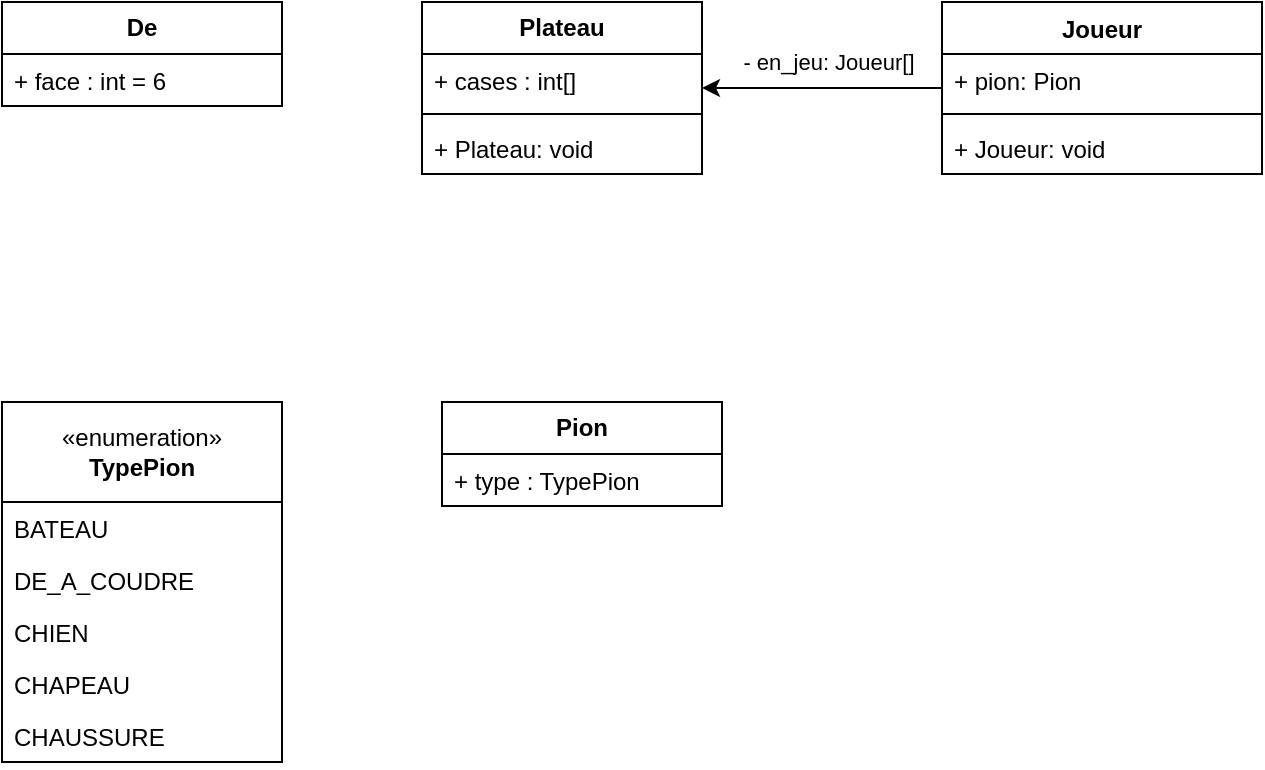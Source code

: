 <mxfile version="22.1.21" type="device">
  <diagram name="Page-1" id="Zr9JgXgjhbC67QQVbM-T">
    <mxGraphModel dx="608" dy="588" grid="1" gridSize="10" guides="1" tooltips="1" connect="1" arrows="1" fold="1" page="1" pageScale="1" pageWidth="850" pageHeight="1100" math="0" shadow="0">
      <root>
        <mxCell id="0" />
        <mxCell id="1" parent="0" />
        <mxCell id="W3lxr2eYqi7odfSvtDmj-1" value="&lt;b&gt;Plateau&lt;/b&gt;" style="swimlane;fontStyle=0;childLayout=stackLayout;horizontal=1;startSize=26;fillColor=none;horizontalStack=0;resizeParent=1;resizeParentMax=0;resizeLast=0;collapsible=1;marginBottom=0;whiteSpace=wrap;html=1;" vertex="1" parent="1">
          <mxGeometry x="310" y="40" width="140" height="86" as="geometry" />
        </mxCell>
        <mxCell id="W3lxr2eYqi7odfSvtDmj-2" value="+ cases : int[]" style="text;strokeColor=none;fillColor=none;align=left;verticalAlign=top;spacingLeft=4;spacingRight=4;overflow=hidden;rotatable=0;points=[[0,0.5],[1,0.5]];portConstraint=eastwest;whiteSpace=wrap;html=1;" vertex="1" parent="W3lxr2eYqi7odfSvtDmj-1">
          <mxGeometry y="26" width="140" height="26" as="geometry" />
        </mxCell>
        <mxCell id="Y7VKgSfkszSYDl2gtkxk-14" value="" style="line;strokeWidth=1;fillColor=none;align=left;verticalAlign=middle;spacingTop=-1;spacingLeft=3;spacingRight=3;rotatable=0;labelPosition=right;points=[];portConstraint=eastwest;strokeColor=inherit;" vertex="1" parent="W3lxr2eYqi7odfSvtDmj-1">
          <mxGeometry y="52" width="140" height="8" as="geometry" />
        </mxCell>
        <mxCell id="Y7VKgSfkszSYDl2gtkxk-15" value="+ Plateau: void" style="text;strokeColor=none;fillColor=none;align=left;verticalAlign=top;spacingLeft=4;spacingRight=4;overflow=hidden;rotatable=0;points=[[0,0.5],[1,0.5]];portConstraint=eastwest;whiteSpace=wrap;html=1;" vertex="1" parent="W3lxr2eYqi7odfSvtDmj-1">
          <mxGeometry y="60" width="140" height="26" as="geometry" />
        </mxCell>
        <mxCell id="W3lxr2eYqi7odfSvtDmj-9" value="&lt;b&gt;Pion&lt;/b&gt;" style="swimlane;fontStyle=0;childLayout=stackLayout;horizontal=1;startSize=26;fillColor=none;horizontalStack=0;resizeParent=1;resizeParentMax=0;resizeLast=0;collapsible=1;marginBottom=0;whiteSpace=wrap;html=1;" vertex="1" parent="1">
          <mxGeometry x="320" y="240" width="140" height="52" as="geometry" />
        </mxCell>
        <mxCell id="W3lxr2eYqi7odfSvtDmj-10" value="+ type : TypePion" style="text;strokeColor=none;fillColor=none;align=left;verticalAlign=top;spacingLeft=4;spacingRight=4;overflow=hidden;rotatable=0;points=[[0,0.5],[1,0.5]];portConstraint=eastwest;whiteSpace=wrap;html=1;" vertex="1" parent="W3lxr2eYqi7odfSvtDmj-9">
          <mxGeometry y="26" width="140" height="26" as="geometry" />
        </mxCell>
        <mxCell id="Y7VKgSfkszSYDl2gtkxk-1" value="«enumeration»&lt;br&gt;&lt;b&gt;TypePion&lt;/b&gt;" style="swimlane;fontStyle=0;childLayout=stackLayout;horizontal=1;startSize=50;fillColor=none;horizontalStack=0;resizeParent=1;resizeParentMax=0;resizeLast=0;collapsible=1;marginBottom=0;whiteSpace=wrap;html=1;" vertex="1" parent="1">
          <mxGeometry x="100" y="240" width="140" height="180" as="geometry" />
        </mxCell>
        <mxCell id="Y7VKgSfkszSYDl2gtkxk-2" value="BATEAU" style="text;strokeColor=none;fillColor=none;align=left;verticalAlign=top;spacingLeft=4;spacingRight=4;overflow=hidden;rotatable=0;points=[[0,0.5],[1,0.5]];portConstraint=eastwest;whiteSpace=wrap;html=1;" vertex="1" parent="Y7VKgSfkszSYDl2gtkxk-1">
          <mxGeometry y="50" width="140" height="26" as="geometry" />
        </mxCell>
        <mxCell id="Y7VKgSfkszSYDl2gtkxk-3" value="DE_A_COUDRE" style="text;strokeColor=none;fillColor=none;align=left;verticalAlign=top;spacingLeft=4;spacingRight=4;overflow=hidden;rotatable=0;points=[[0,0.5],[1,0.5]];portConstraint=eastwest;whiteSpace=wrap;html=1;" vertex="1" parent="Y7VKgSfkszSYDl2gtkxk-1">
          <mxGeometry y="76" width="140" height="26" as="geometry" />
        </mxCell>
        <mxCell id="Y7VKgSfkszSYDl2gtkxk-4" value="CHIEN" style="text;strokeColor=none;fillColor=none;align=left;verticalAlign=top;spacingLeft=4;spacingRight=4;overflow=hidden;rotatable=0;points=[[0,0.5],[1,0.5]];portConstraint=eastwest;whiteSpace=wrap;html=1;" vertex="1" parent="Y7VKgSfkszSYDl2gtkxk-1">
          <mxGeometry y="102" width="140" height="26" as="geometry" />
        </mxCell>
        <mxCell id="Y7VKgSfkszSYDl2gtkxk-5" value="CHAPEAU" style="text;strokeColor=none;fillColor=none;align=left;verticalAlign=top;spacingLeft=4;spacingRight=4;overflow=hidden;rotatable=0;points=[[0,0.5],[1,0.5]];portConstraint=eastwest;whiteSpace=wrap;html=1;" vertex="1" parent="Y7VKgSfkszSYDl2gtkxk-1">
          <mxGeometry y="128" width="140" height="26" as="geometry" />
        </mxCell>
        <mxCell id="Y7VKgSfkszSYDl2gtkxk-6" value="CHAUSSURE" style="text;strokeColor=none;fillColor=none;align=left;verticalAlign=top;spacingLeft=4;spacingRight=4;overflow=hidden;rotatable=0;points=[[0,0.5],[1,0.5]];portConstraint=eastwest;whiteSpace=wrap;html=1;" vertex="1" parent="Y7VKgSfkszSYDl2gtkxk-1">
          <mxGeometry y="154" width="140" height="26" as="geometry" />
        </mxCell>
        <mxCell id="Y7VKgSfkszSYDl2gtkxk-10" value="&lt;b&gt;De&lt;/b&gt;" style="swimlane;fontStyle=0;childLayout=stackLayout;horizontal=1;startSize=26;fillColor=none;horizontalStack=0;resizeParent=1;resizeParentMax=0;resizeLast=0;collapsible=1;marginBottom=0;whiteSpace=wrap;html=1;" vertex="1" parent="1">
          <mxGeometry x="100" y="40" width="140" height="52" as="geometry" />
        </mxCell>
        <mxCell id="Y7VKgSfkszSYDl2gtkxk-11" value="+ face : int = 6" style="text;strokeColor=none;fillColor=none;align=left;verticalAlign=top;spacingLeft=4;spacingRight=4;overflow=hidden;rotatable=0;points=[[0,0.5],[1,0.5]];portConstraint=eastwest;whiteSpace=wrap;html=1;" vertex="1" parent="Y7VKgSfkszSYDl2gtkxk-10">
          <mxGeometry y="26" width="140" height="26" as="geometry" />
        </mxCell>
        <mxCell id="Y7VKgSfkszSYDl2gtkxk-21" style="edgeStyle=orthogonalEdgeStyle;rounded=0;orthogonalLoop=1;jettySize=auto;html=1;" edge="1" parent="1" source="Y7VKgSfkszSYDl2gtkxk-16" target="W3lxr2eYqi7odfSvtDmj-1">
          <mxGeometry relative="1" as="geometry" />
        </mxCell>
        <mxCell id="Y7VKgSfkszSYDl2gtkxk-22" value="- en_jeu: Joueur[]" style="edgeLabel;html=1;align=center;verticalAlign=middle;resizable=0;points=[];" vertex="1" connectable="0" parent="Y7VKgSfkszSYDl2gtkxk-21">
          <mxGeometry x="0.28" y="-1" relative="1" as="geometry">
            <mxPoint x="20" y="-12" as="offset" />
          </mxGeometry>
        </mxCell>
        <mxCell id="Y7VKgSfkszSYDl2gtkxk-16" value="Joueur" style="swimlane;fontStyle=1;align=center;verticalAlign=top;childLayout=stackLayout;horizontal=1;startSize=26;horizontalStack=0;resizeParent=1;resizeParentMax=0;resizeLast=0;collapsible=1;marginBottom=0;whiteSpace=wrap;html=1;" vertex="1" parent="1">
          <mxGeometry x="570" y="40" width="160" height="86" as="geometry" />
        </mxCell>
        <mxCell id="Y7VKgSfkszSYDl2gtkxk-20" value="+ pion: Pion" style="text;strokeColor=none;fillColor=none;align=left;verticalAlign=top;spacingLeft=4;spacingRight=4;overflow=hidden;rotatable=0;points=[[0,0.5],[1,0.5]];portConstraint=eastwest;whiteSpace=wrap;html=1;" vertex="1" parent="Y7VKgSfkszSYDl2gtkxk-16">
          <mxGeometry y="26" width="160" height="26" as="geometry" />
        </mxCell>
        <mxCell id="Y7VKgSfkszSYDl2gtkxk-18" value="" style="line;strokeWidth=1;fillColor=none;align=left;verticalAlign=middle;spacingTop=-1;spacingLeft=3;spacingRight=3;rotatable=0;labelPosition=right;points=[];portConstraint=eastwest;strokeColor=inherit;" vertex="1" parent="Y7VKgSfkszSYDl2gtkxk-16">
          <mxGeometry y="52" width="160" height="8" as="geometry" />
        </mxCell>
        <mxCell id="Y7VKgSfkszSYDl2gtkxk-19" value="+ Joueur: void" style="text;strokeColor=none;fillColor=none;align=left;verticalAlign=top;spacingLeft=4;spacingRight=4;overflow=hidden;rotatable=0;points=[[0,0.5],[1,0.5]];portConstraint=eastwest;whiteSpace=wrap;html=1;" vertex="1" parent="Y7VKgSfkszSYDl2gtkxk-16">
          <mxGeometry y="60" width="160" height="26" as="geometry" />
        </mxCell>
      </root>
    </mxGraphModel>
  </diagram>
</mxfile>
